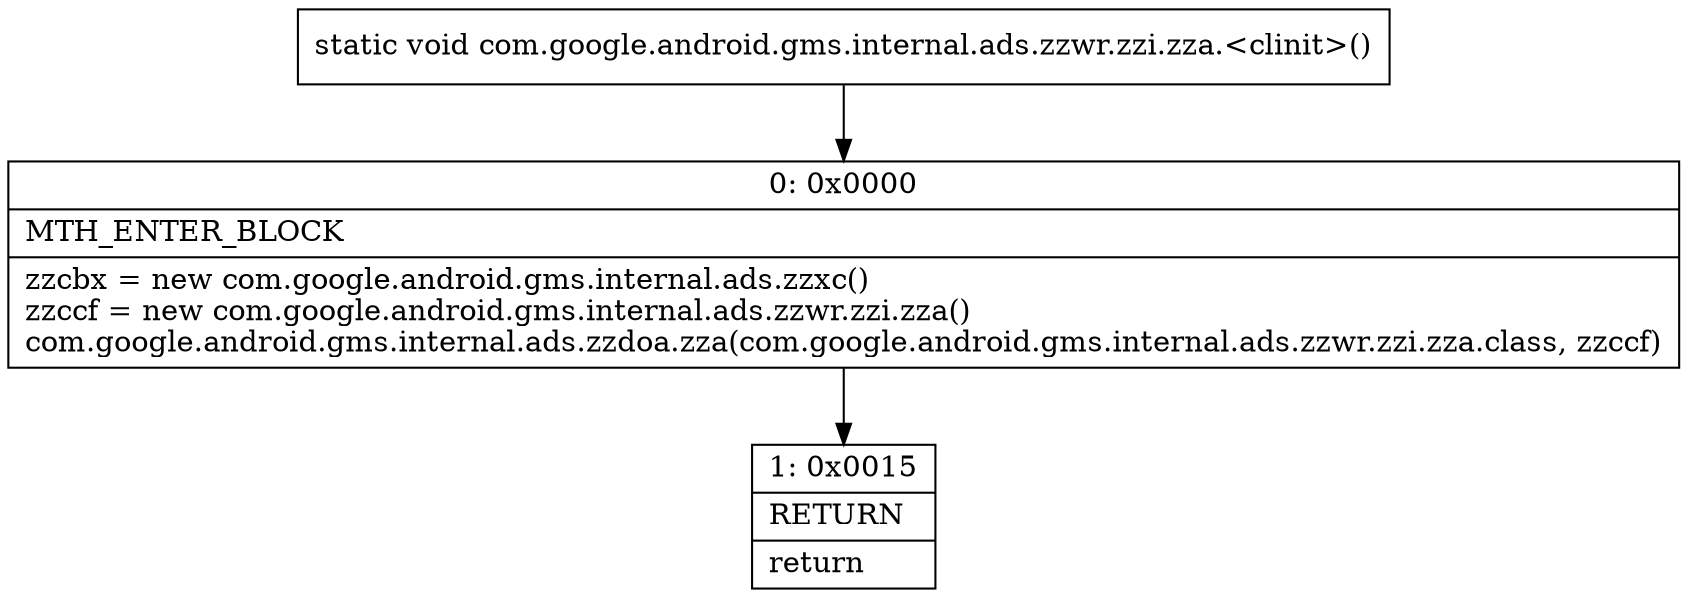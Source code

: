 digraph "CFG forcom.google.android.gms.internal.ads.zzwr.zzi.zza.\<clinit\>()V" {
Node_0 [shape=record,label="{0\:\ 0x0000|MTH_ENTER_BLOCK\l|zzcbx = new com.google.android.gms.internal.ads.zzxc()\lzzccf = new com.google.android.gms.internal.ads.zzwr.zzi.zza()\lcom.google.android.gms.internal.ads.zzdoa.zza(com.google.android.gms.internal.ads.zzwr.zzi.zza.class, zzccf)\l}"];
Node_1 [shape=record,label="{1\:\ 0x0015|RETURN\l|return\l}"];
MethodNode[shape=record,label="{static void com.google.android.gms.internal.ads.zzwr.zzi.zza.\<clinit\>() }"];
MethodNode -> Node_0;
Node_0 -> Node_1;
}

